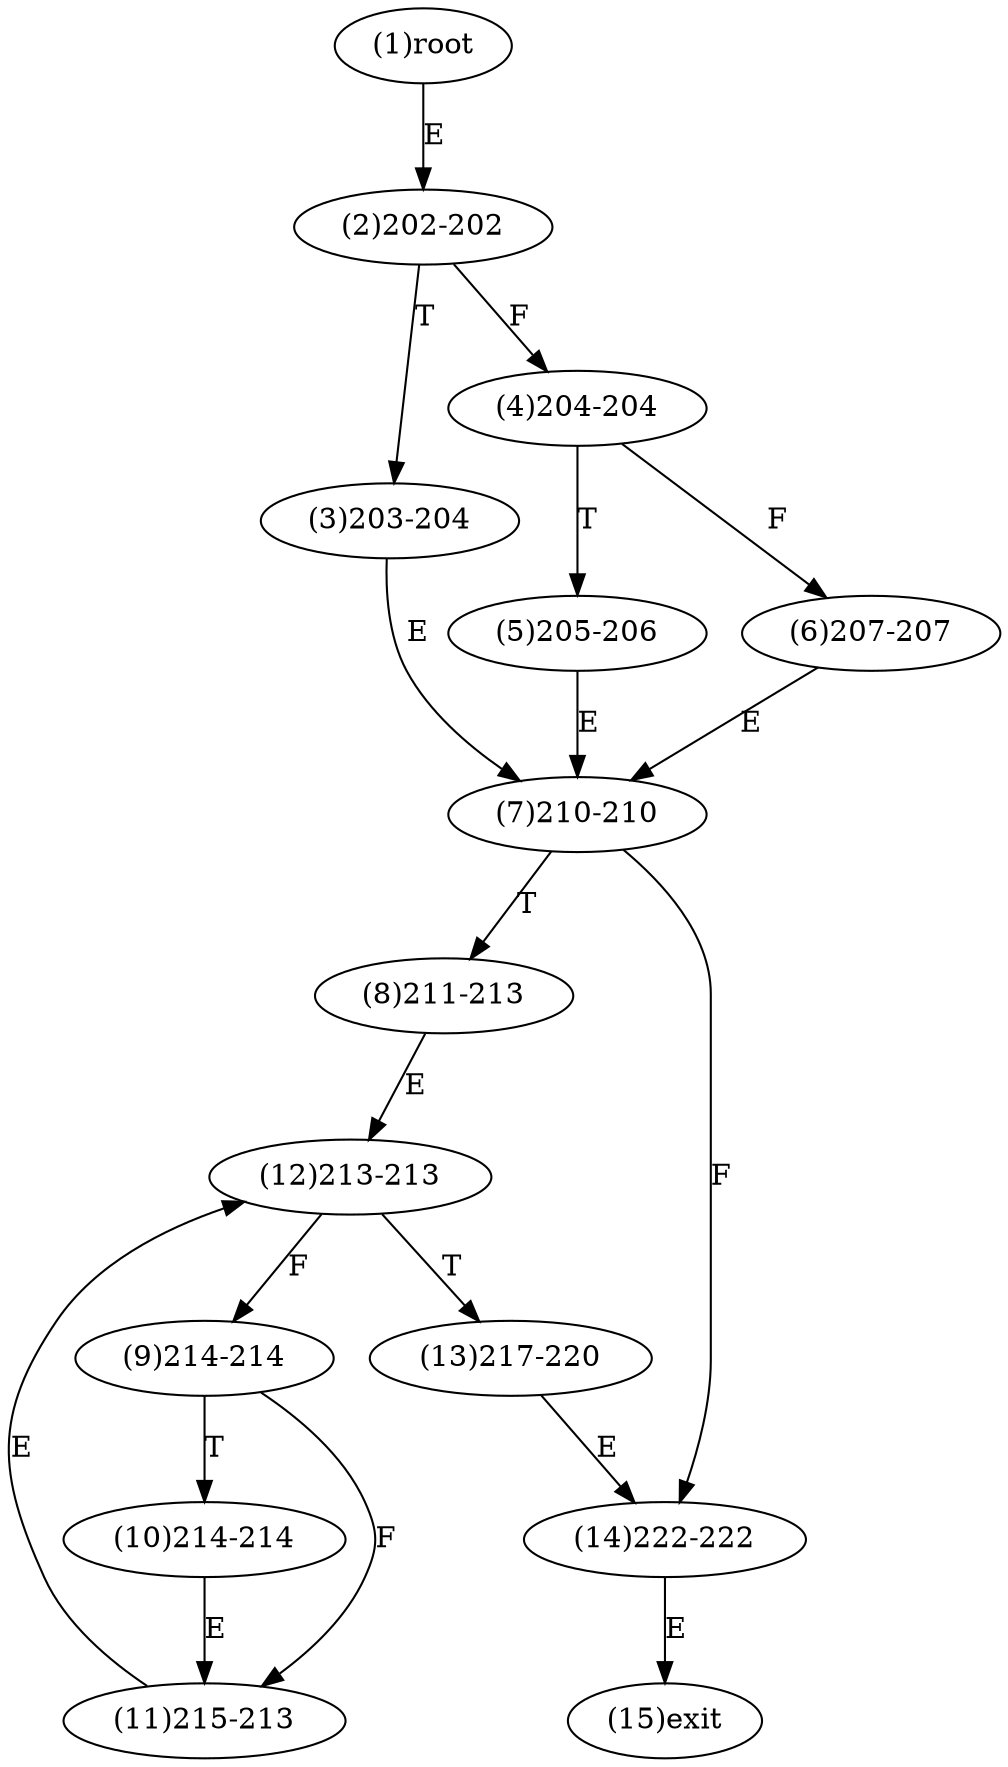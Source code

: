 digraph "" { 
1[ label="(1)root"];
2[ label="(2)202-202"];
3[ label="(3)203-204"];
4[ label="(4)204-204"];
5[ label="(5)205-206"];
6[ label="(6)207-207"];
7[ label="(7)210-210"];
8[ label="(8)211-213"];
9[ label="(9)214-214"];
10[ label="(10)214-214"];
11[ label="(11)215-213"];
12[ label="(12)213-213"];
13[ label="(13)217-220"];
14[ label="(14)222-222"];
15[ label="(15)exit"];
1->2[ label="E"];
2->4[ label="F"];
2->3[ label="T"];
3->7[ label="E"];
4->6[ label="F"];
4->5[ label="T"];
5->7[ label="E"];
6->7[ label="E"];
7->14[ label="F"];
7->8[ label="T"];
8->12[ label="E"];
9->11[ label="F"];
9->10[ label="T"];
10->11[ label="E"];
11->12[ label="E"];
12->9[ label="F"];
12->13[ label="T"];
13->14[ label="E"];
14->15[ label="E"];
}